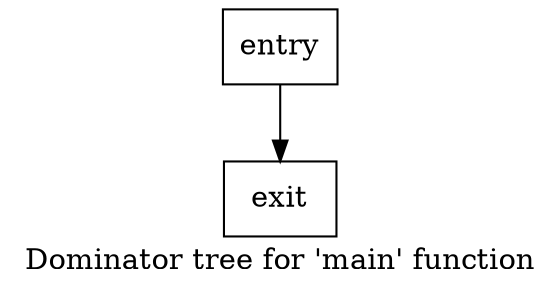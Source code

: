 digraph "Dominator tree for 'main' function" {
	label="Dominator tree for 'main' function";

	Node0x1cf35af6ca0 [shape=record,label="{entry}"];
	Node0x1cf35af6ca0 -> Node0x1cf35af6e80;
	Node0x1cf35af6e80 [shape=record,label="{exit}"];
}
